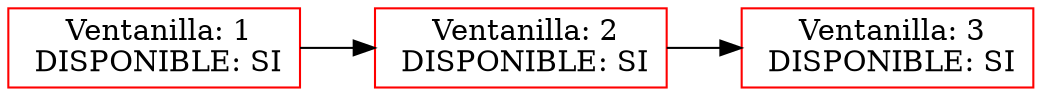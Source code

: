 digraph G { 
node[shape=box, color=red];
nodo325040804[label=" Ventanilla: 1\n DISPONIBLE: SI"]
nodo1173230247[label=" Ventanilla: 2\n DISPONIBLE: SI"]
nodo856419764[label=" Ventanilla: 3\n DISPONIBLE: SI"]
nodo325040804 -> nodo1173230247;
nodo1173230247 -> nodo856419764;
rankdir=LR;
} 
